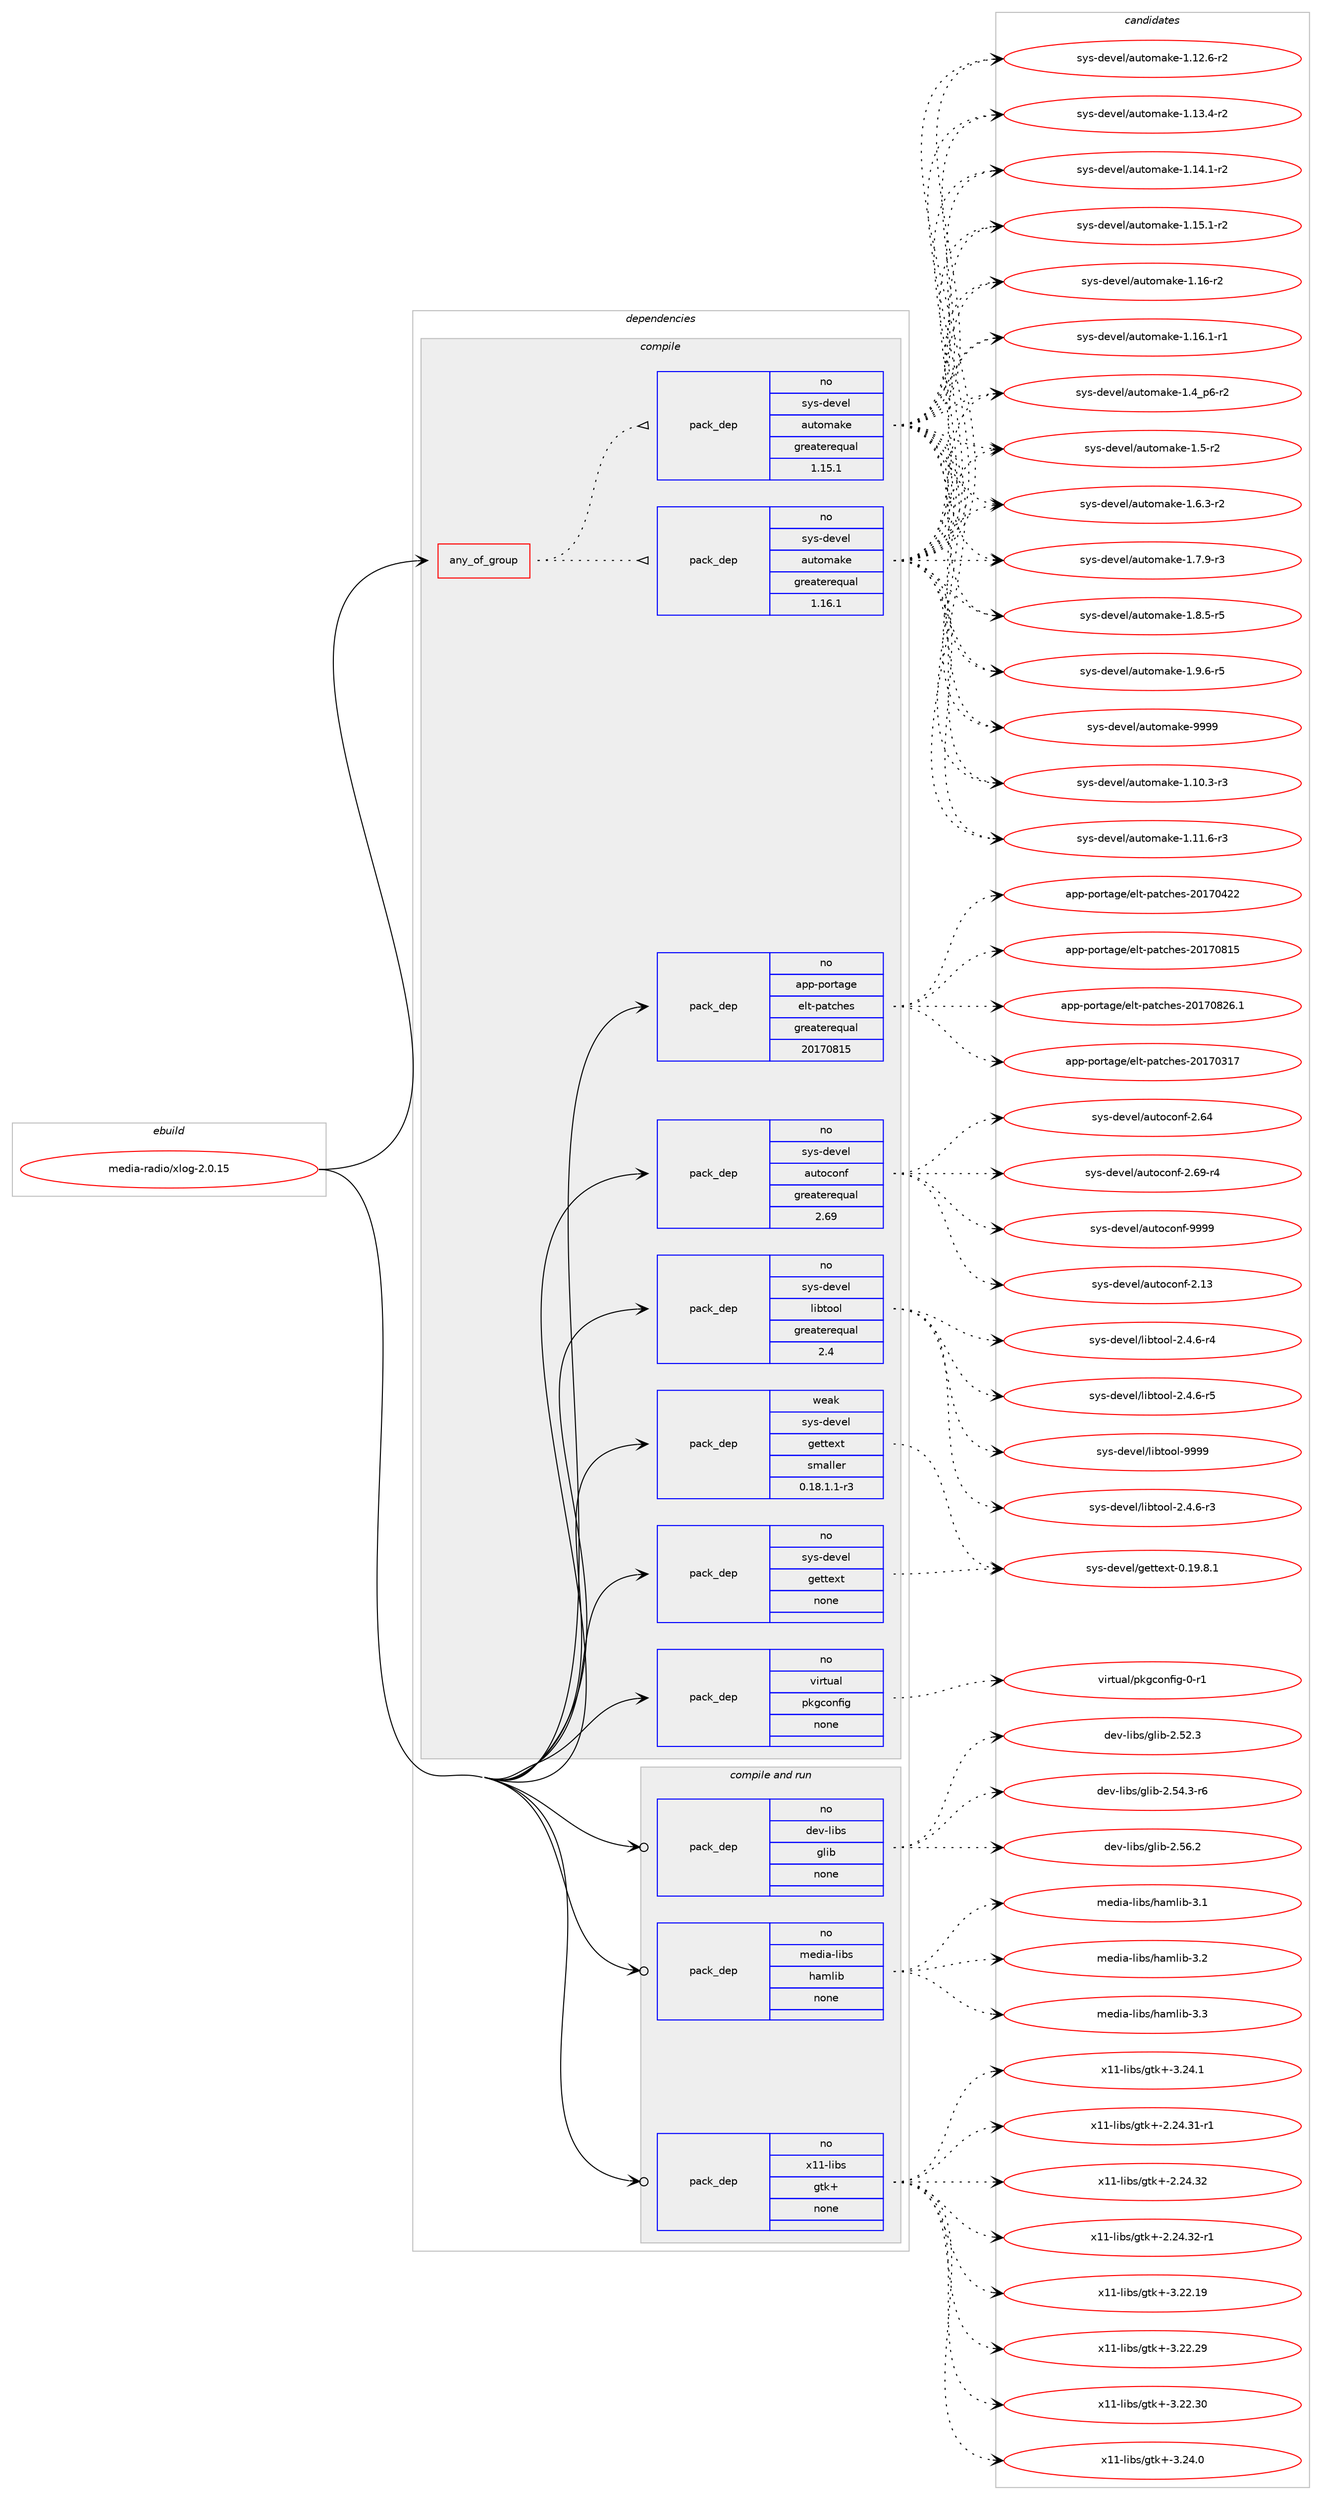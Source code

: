 digraph prolog {

# *************
# Graph options
# *************

newrank=true;
concentrate=true;
compound=true;
graph [rankdir=LR,fontname=Helvetica,fontsize=10,ranksep=1.5];#, ranksep=2.5, nodesep=0.2];
edge  [arrowhead=vee];
node  [fontname=Helvetica,fontsize=10];

# **********
# The ebuild
# **********

subgraph cluster_leftcol {
color=gray;
rank=same;
label=<<i>ebuild</i>>;
id [label="media-radio/xlog-2.0.15", color=red, width=4, href="../media-radio/xlog-2.0.15.svg"];
}

# ****************
# The dependencies
# ****************

subgraph cluster_midcol {
color=gray;
label=<<i>dependencies</i>>;
subgraph cluster_compile {
fillcolor="#eeeeee";
style=filled;
label=<<i>compile</i>>;
subgraph any118 {
dependency5008 [label=<<TABLE BORDER="0" CELLBORDER="1" CELLSPACING="0" CELLPADDING="4"><TR><TD CELLPADDING="10">any_of_group</TD></TR></TABLE>>, shape=none, color=red];subgraph pack4156 {
dependency5009 [label=<<TABLE BORDER="0" CELLBORDER="1" CELLSPACING="0" CELLPADDING="4" WIDTH="220"><TR><TD ROWSPAN="6" CELLPADDING="30">pack_dep</TD></TR><TR><TD WIDTH="110">no</TD></TR><TR><TD>sys-devel</TD></TR><TR><TD>automake</TD></TR><TR><TD>greaterequal</TD></TR><TR><TD>1.16.1</TD></TR></TABLE>>, shape=none, color=blue];
}
dependency5008:e -> dependency5009:w [weight=20,style="dotted",arrowhead="oinv"];
subgraph pack4157 {
dependency5010 [label=<<TABLE BORDER="0" CELLBORDER="1" CELLSPACING="0" CELLPADDING="4" WIDTH="220"><TR><TD ROWSPAN="6" CELLPADDING="30">pack_dep</TD></TR><TR><TD WIDTH="110">no</TD></TR><TR><TD>sys-devel</TD></TR><TR><TD>automake</TD></TR><TR><TD>greaterequal</TD></TR><TR><TD>1.15.1</TD></TR></TABLE>>, shape=none, color=blue];
}
dependency5008:e -> dependency5010:w [weight=20,style="dotted",arrowhead="oinv"];
}
id:e -> dependency5008:w [weight=20,style="solid",arrowhead="vee"];
subgraph pack4158 {
dependency5011 [label=<<TABLE BORDER="0" CELLBORDER="1" CELLSPACING="0" CELLPADDING="4" WIDTH="220"><TR><TD ROWSPAN="6" CELLPADDING="30">pack_dep</TD></TR><TR><TD WIDTH="110">no</TD></TR><TR><TD>app-portage</TD></TR><TR><TD>elt-patches</TD></TR><TR><TD>greaterequal</TD></TR><TR><TD>20170815</TD></TR></TABLE>>, shape=none, color=blue];
}
id:e -> dependency5011:w [weight=20,style="solid",arrowhead="vee"];
subgraph pack4159 {
dependency5012 [label=<<TABLE BORDER="0" CELLBORDER="1" CELLSPACING="0" CELLPADDING="4" WIDTH="220"><TR><TD ROWSPAN="6" CELLPADDING="30">pack_dep</TD></TR><TR><TD WIDTH="110">no</TD></TR><TR><TD>sys-devel</TD></TR><TR><TD>autoconf</TD></TR><TR><TD>greaterequal</TD></TR><TR><TD>2.69</TD></TR></TABLE>>, shape=none, color=blue];
}
id:e -> dependency5012:w [weight=20,style="solid",arrowhead="vee"];
subgraph pack4160 {
dependency5013 [label=<<TABLE BORDER="0" CELLBORDER="1" CELLSPACING="0" CELLPADDING="4" WIDTH="220"><TR><TD ROWSPAN="6" CELLPADDING="30">pack_dep</TD></TR><TR><TD WIDTH="110">no</TD></TR><TR><TD>sys-devel</TD></TR><TR><TD>gettext</TD></TR><TR><TD>none</TD></TR><TR><TD></TD></TR></TABLE>>, shape=none, color=blue];
}
id:e -> dependency5013:w [weight=20,style="solid",arrowhead="vee"];
subgraph pack4161 {
dependency5014 [label=<<TABLE BORDER="0" CELLBORDER="1" CELLSPACING="0" CELLPADDING="4" WIDTH="220"><TR><TD ROWSPAN="6" CELLPADDING="30">pack_dep</TD></TR><TR><TD WIDTH="110">no</TD></TR><TR><TD>sys-devel</TD></TR><TR><TD>libtool</TD></TR><TR><TD>greaterequal</TD></TR><TR><TD>2.4</TD></TR></TABLE>>, shape=none, color=blue];
}
id:e -> dependency5014:w [weight=20,style="solid",arrowhead="vee"];
subgraph pack4162 {
dependency5015 [label=<<TABLE BORDER="0" CELLBORDER="1" CELLSPACING="0" CELLPADDING="4" WIDTH="220"><TR><TD ROWSPAN="6" CELLPADDING="30">pack_dep</TD></TR><TR><TD WIDTH="110">no</TD></TR><TR><TD>virtual</TD></TR><TR><TD>pkgconfig</TD></TR><TR><TD>none</TD></TR><TR><TD></TD></TR></TABLE>>, shape=none, color=blue];
}
id:e -> dependency5015:w [weight=20,style="solid",arrowhead="vee"];
subgraph pack4163 {
dependency5016 [label=<<TABLE BORDER="0" CELLBORDER="1" CELLSPACING="0" CELLPADDING="4" WIDTH="220"><TR><TD ROWSPAN="6" CELLPADDING="30">pack_dep</TD></TR><TR><TD WIDTH="110">weak</TD></TR><TR><TD>sys-devel</TD></TR><TR><TD>gettext</TD></TR><TR><TD>smaller</TD></TR><TR><TD>0.18.1.1-r3</TD></TR></TABLE>>, shape=none, color=blue];
}
id:e -> dependency5016:w [weight=20,style="solid",arrowhead="vee"];
}
subgraph cluster_compileandrun {
fillcolor="#eeeeee";
style=filled;
label=<<i>compile and run</i>>;
subgraph pack4164 {
dependency5017 [label=<<TABLE BORDER="0" CELLBORDER="1" CELLSPACING="0" CELLPADDING="4" WIDTH="220"><TR><TD ROWSPAN="6" CELLPADDING="30">pack_dep</TD></TR><TR><TD WIDTH="110">no</TD></TR><TR><TD>dev-libs</TD></TR><TR><TD>glib</TD></TR><TR><TD>none</TD></TR><TR><TD></TD></TR></TABLE>>, shape=none, color=blue];
}
id:e -> dependency5017:w [weight=20,style="solid",arrowhead="odotvee"];
subgraph pack4165 {
dependency5018 [label=<<TABLE BORDER="0" CELLBORDER="1" CELLSPACING="0" CELLPADDING="4" WIDTH="220"><TR><TD ROWSPAN="6" CELLPADDING="30">pack_dep</TD></TR><TR><TD WIDTH="110">no</TD></TR><TR><TD>media-libs</TD></TR><TR><TD>hamlib</TD></TR><TR><TD>none</TD></TR><TR><TD></TD></TR></TABLE>>, shape=none, color=blue];
}
id:e -> dependency5018:w [weight=20,style="solid",arrowhead="odotvee"];
subgraph pack4166 {
dependency5019 [label=<<TABLE BORDER="0" CELLBORDER="1" CELLSPACING="0" CELLPADDING="4" WIDTH="220"><TR><TD ROWSPAN="6" CELLPADDING="30">pack_dep</TD></TR><TR><TD WIDTH="110">no</TD></TR><TR><TD>x11-libs</TD></TR><TR><TD>gtk+</TD></TR><TR><TD>none</TD></TR><TR><TD></TD></TR></TABLE>>, shape=none, color=blue];
}
id:e -> dependency5019:w [weight=20,style="solid",arrowhead="odotvee"];
}
subgraph cluster_run {
fillcolor="#eeeeee";
style=filled;
label=<<i>run</i>>;
}
}

# **************
# The candidates
# **************

subgraph cluster_choices {
rank=same;
color=gray;
label=<<i>candidates</i>>;

subgraph choice4156 {
color=black;
nodesep=1;
choice11512111545100101118101108479711711611110997107101454946494846514511451 [label="sys-devel/automake-1.10.3-r3", color=red, width=4,href="../sys-devel/automake-1.10.3-r3.svg"];
choice11512111545100101118101108479711711611110997107101454946494946544511451 [label="sys-devel/automake-1.11.6-r3", color=red, width=4,href="../sys-devel/automake-1.11.6-r3.svg"];
choice11512111545100101118101108479711711611110997107101454946495046544511450 [label="sys-devel/automake-1.12.6-r2", color=red, width=4,href="../sys-devel/automake-1.12.6-r2.svg"];
choice11512111545100101118101108479711711611110997107101454946495146524511450 [label="sys-devel/automake-1.13.4-r2", color=red, width=4,href="../sys-devel/automake-1.13.4-r2.svg"];
choice11512111545100101118101108479711711611110997107101454946495246494511450 [label="sys-devel/automake-1.14.1-r2", color=red, width=4,href="../sys-devel/automake-1.14.1-r2.svg"];
choice11512111545100101118101108479711711611110997107101454946495346494511450 [label="sys-devel/automake-1.15.1-r2", color=red, width=4,href="../sys-devel/automake-1.15.1-r2.svg"];
choice1151211154510010111810110847971171161111099710710145494649544511450 [label="sys-devel/automake-1.16-r2", color=red, width=4,href="../sys-devel/automake-1.16-r2.svg"];
choice11512111545100101118101108479711711611110997107101454946495446494511449 [label="sys-devel/automake-1.16.1-r1", color=red, width=4,href="../sys-devel/automake-1.16.1-r1.svg"];
choice115121115451001011181011084797117116111109971071014549465295112544511450 [label="sys-devel/automake-1.4_p6-r2", color=red, width=4,href="../sys-devel/automake-1.4_p6-r2.svg"];
choice11512111545100101118101108479711711611110997107101454946534511450 [label="sys-devel/automake-1.5-r2", color=red, width=4,href="../sys-devel/automake-1.5-r2.svg"];
choice115121115451001011181011084797117116111109971071014549465446514511450 [label="sys-devel/automake-1.6.3-r2", color=red, width=4,href="../sys-devel/automake-1.6.3-r2.svg"];
choice115121115451001011181011084797117116111109971071014549465546574511451 [label="sys-devel/automake-1.7.9-r3", color=red, width=4,href="../sys-devel/automake-1.7.9-r3.svg"];
choice115121115451001011181011084797117116111109971071014549465646534511453 [label="sys-devel/automake-1.8.5-r5", color=red, width=4,href="../sys-devel/automake-1.8.5-r5.svg"];
choice115121115451001011181011084797117116111109971071014549465746544511453 [label="sys-devel/automake-1.9.6-r5", color=red, width=4,href="../sys-devel/automake-1.9.6-r5.svg"];
choice115121115451001011181011084797117116111109971071014557575757 [label="sys-devel/automake-9999", color=red, width=4,href="../sys-devel/automake-9999.svg"];
dependency5009:e -> choice11512111545100101118101108479711711611110997107101454946494846514511451:w [style=dotted,weight="100"];
dependency5009:e -> choice11512111545100101118101108479711711611110997107101454946494946544511451:w [style=dotted,weight="100"];
dependency5009:e -> choice11512111545100101118101108479711711611110997107101454946495046544511450:w [style=dotted,weight="100"];
dependency5009:e -> choice11512111545100101118101108479711711611110997107101454946495146524511450:w [style=dotted,weight="100"];
dependency5009:e -> choice11512111545100101118101108479711711611110997107101454946495246494511450:w [style=dotted,weight="100"];
dependency5009:e -> choice11512111545100101118101108479711711611110997107101454946495346494511450:w [style=dotted,weight="100"];
dependency5009:e -> choice1151211154510010111810110847971171161111099710710145494649544511450:w [style=dotted,weight="100"];
dependency5009:e -> choice11512111545100101118101108479711711611110997107101454946495446494511449:w [style=dotted,weight="100"];
dependency5009:e -> choice115121115451001011181011084797117116111109971071014549465295112544511450:w [style=dotted,weight="100"];
dependency5009:e -> choice11512111545100101118101108479711711611110997107101454946534511450:w [style=dotted,weight="100"];
dependency5009:e -> choice115121115451001011181011084797117116111109971071014549465446514511450:w [style=dotted,weight="100"];
dependency5009:e -> choice115121115451001011181011084797117116111109971071014549465546574511451:w [style=dotted,weight="100"];
dependency5009:e -> choice115121115451001011181011084797117116111109971071014549465646534511453:w [style=dotted,weight="100"];
dependency5009:e -> choice115121115451001011181011084797117116111109971071014549465746544511453:w [style=dotted,weight="100"];
dependency5009:e -> choice115121115451001011181011084797117116111109971071014557575757:w [style=dotted,weight="100"];
}
subgraph choice4157 {
color=black;
nodesep=1;
choice11512111545100101118101108479711711611110997107101454946494846514511451 [label="sys-devel/automake-1.10.3-r3", color=red, width=4,href="../sys-devel/automake-1.10.3-r3.svg"];
choice11512111545100101118101108479711711611110997107101454946494946544511451 [label="sys-devel/automake-1.11.6-r3", color=red, width=4,href="../sys-devel/automake-1.11.6-r3.svg"];
choice11512111545100101118101108479711711611110997107101454946495046544511450 [label="sys-devel/automake-1.12.6-r2", color=red, width=4,href="../sys-devel/automake-1.12.6-r2.svg"];
choice11512111545100101118101108479711711611110997107101454946495146524511450 [label="sys-devel/automake-1.13.4-r2", color=red, width=4,href="../sys-devel/automake-1.13.4-r2.svg"];
choice11512111545100101118101108479711711611110997107101454946495246494511450 [label="sys-devel/automake-1.14.1-r2", color=red, width=4,href="../sys-devel/automake-1.14.1-r2.svg"];
choice11512111545100101118101108479711711611110997107101454946495346494511450 [label="sys-devel/automake-1.15.1-r2", color=red, width=4,href="../sys-devel/automake-1.15.1-r2.svg"];
choice1151211154510010111810110847971171161111099710710145494649544511450 [label="sys-devel/automake-1.16-r2", color=red, width=4,href="../sys-devel/automake-1.16-r2.svg"];
choice11512111545100101118101108479711711611110997107101454946495446494511449 [label="sys-devel/automake-1.16.1-r1", color=red, width=4,href="../sys-devel/automake-1.16.1-r1.svg"];
choice115121115451001011181011084797117116111109971071014549465295112544511450 [label="sys-devel/automake-1.4_p6-r2", color=red, width=4,href="../sys-devel/automake-1.4_p6-r2.svg"];
choice11512111545100101118101108479711711611110997107101454946534511450 [label="sys-devel/automake-1.5-r2", color=red, width=4,href="../sys-devel/automake-1.5-r2.svg"];
choice115121115451001011181011084797117116111109971071014549465446514511450 [label="sys-devel/automake-1.6.3-r2", color=red, width=4,href="../sys-devel/automake-1.6.3-r2.svg"];
choice115121115451001011181011084797117116111109971071014549465546574511451 [label="sys-devel/automake-1.7.9-r3", color=red, width=4,href="../sys-devel/automake-1.7.9-r3.svg"];
choice115121115451001011181011084797117116111109971071014549465646534511453 [label="sys-devel/automake-1.8.5-r5", color=red, width=4,href="../sys-devel/automake-1.8.5-r5.svg"];
choice115121115451001011181011084797117116111109971071014549465746544511453 [label="sys-devel/automake-1.9.6-r5", color=red, width=4,href="../sys-devel/automake-1.9.6-r5.svg"];
choice115121115451001011181011084797117116111109971071014557575757 [label="sys-devel/automake-9999", color=red, width=4,href="../sys-devel/automake-9999.svg"];
dependency5010:e -> choice11512111545100101118101108479711711611110997107101454946494846514511451:w [style=dotted,weight="100"];
dependency5010:e -> choice11512111545100101118101108479711711611110997107101454946494946544511451:w [style=dotted,weight="100"];
dependency5010:e -> choice11512111545100101118101108479711711611110997107101454946495046544511450:w [style=dotted,weight="100"];
dependency5010:e -> choice11512111545100101118101108479711711611110997107101454946495146524511450:w [style=dotted,weight="100"];
dependency5010:e -> choice11512111545100101118101108479711711611110997107101454946495246494511450:w [style=dotted,weight="100"];
dependency5010:e -> choice11512111545100101118101108479711711611110997107101454946495346494511450:w [style=dotted,weight="100"];
dependency5010:e -> choice1151211154510010111810110847971171161111099710710145494649544511450:w [style=dotted,weight="100"];
dependency5010:e -> choice11512111545100101118101108479711711611110997107101454946495446494511449:w [style=dotted,weight="100"];
dependency5010:e -> choice115121115451001011181011084797117116111109971071014549465295112544511450:w [style=dotted,weight="100"];
dependency5010:e -> choice11512111545100101118101108479711711611110997107101454946534511450:w [style=dotted,weight="100"];
dependency5010:e -> choice115121115451001011181011084797117116111109971071014549465446514511450:w [style=dotted,weight="100"];
dependency5010:e -> choice115121115451001011181011084797117116111109971071014549465546574511451:w [style=dotted,weight="100"];
dependency5010:e -> choice115121115451001011181011084797117116111109971071014549465646534511453:w [style=dotted,weight="100"];
dependency5010:e -> choice115121115451001011181011084797117116111109971071014549465746544511453:w [style=dotted,weight="100"];
dependency5010:e -> choice115121115451001011181011084797117116111109971071014557575757:w [style=dotted,weight="100"];
}
subgraph choice4158 {
color=black;
nodesep=1;
choice97112112451121111141169710310147101108116451129711699104101115455048495548514955 [label="app-portage/elt-patches-20170317", color=red, width=4,href="../app-portage/elt-patches-20170317.svg"];
choice97112112451121111141169710310147101108116451129711699104101115455048495548525050 [label="app-portage/elt-patches-20170422", color=red, width=4,href="../app-portage/elt-patches-20170422.svg"];
choice97112112451121111141169710310147101108116451129711699104101115455048495548564953 [label="app-portage/elt-patches-20170815", color=red, width=4,href="../app-portage/elt-patches-20170815.svg"];
choice971121124511211111411697103101471011081164511297116991041011154550484955485650544649 [label="app-portage/elt-patches-20170826.1", color=red, width=4,href="../app-portage/elt-patches-20170826.1.svg"];
dependency5011:e -> choice97112112451121111141169710310147101108116451129711699104101115455048495548514955:w [style=dotted,weight="100"];
dependency5011:e -> choice97112112451121111141169710310147101108116451129711699104101115455048495548525050:w [style=dotted,weight="100"];
dependency5011:e -> choice97112112451121111141169710310147101108116451129711699104101115455048495548564953:w [style=dotted,weight="100"];
dependency5011:e -> choice971121124511211111411697103101471011081164511297116991041011154550484955485650544649:w [style=dotted,weight="100"];
}
subgraph choice4159 {
color=black;
nodesep=1;
choice115121115451001011181011084797117116111991111101024550464951 [label="sys-devel/autoconf-2.13", color=red, width=4,href="../sys-devel/autoconf-2.13.svg"];
choice115121115451001011181011084797117116111991111101024550465452 [label="sys-devel/autoconf-2.64", color=red, width=4,href="../sys-devel/autoconf-2.64.svg"];
choice1151211154510010111810110847971171161119911111010245504654574511452 [label="sys-devel/autoconf-2.69-r4", color=red, width=4,href="../sys-devel/autoconf-2.69-r4.svg"];
choice115121115451001011181011084797117116111991111101024557575757 [label="sys-devel/autoconf-9999", color=red, width=4,href="../sys-devel/autoconf-9999.svg"];
dependency5012:e -> choice115121115451001011181011084797117116111991111101024550464951:w [style=dotted,weight="100"];
dependency5012:e -> choice115121115451001011181011084797117116111991111101024550465452:w [style=dotted,weight="100"];
dependency5012:e -> choice1151211154510010111810110847971171161119911111010245504654574511452:w [style=dotted,weight="100"];
dependency5012:e -> choice115121115451001011181011084797117116111991111101024557575757:w [style=dotted,weight="100"];
}
subgraph choice4160 {
color=black;
nodesep=1;
choice1151211154510010111810110847103101116116101120116454846495746564649 [label="sys-devel/gettext-0.19.8.1", color=red, width=4,href="../sys-devel/gettext-0.19.8.1.svg"];
dependency5013:e -> choice1151211154510010111810110847103101116116101120116454846495746564649:w [style=dotted,weight="100"];
}
subgraph choice4161 {
color=black;
nodesep=1;
choice1151211154510010111810110847108105981161111111084550465246544511451 [label="sys-devel/libtool-2.4.6-r3", color=red, width=4,href="../sys-devel/libtool-2.4.6-r3.svg"];
choice1151211154510010111810110847108105981161111111084550465246544511452 [label="sys-devel/libtool-2.4.6-r4", color=red, width=4,href="../sys-devel/libtool-2.4.6-r4.svg"];
choice1151211154510010111810110847108105981161111111084550465246544511453 [label="sys-devel/libtool-2.4.6-r5", color=red, width=4,href="../sys-devel/libtool-2.4.6-r5.svg"];
choice1151211154510010111810110847108105981161111111084557575757 [label="sys-devel/libtool-9999", color=red, width=4,href="../sys-devel/libtool-9999.svg"];
dependency5014:e -> choice1151211154510010111810110847108105981161111111084550465246544511451:w [style=dotted,weight="100"];
dependency5014:e -> choice1151211154510010111810110847108105981161111111084550465246544511452:w [style=dotted,weight="100"];
dependency5014:e -> choice1151211154510010111810110847108105981161111111084550465246544511453:w [style=dotted,weight="100"];
dependency5014:e -> choice1151211154510010111810110847108105981161111111084557575757:w [style=dotted,weight="100"];
}
subgraph choice4162 {
color=black;
nodesep=1;
choice11810511411611797108471121071039911111010210510345484511449 [label="virtual/pkgconfig-0-r1", color=red, width=4,href="../virtual/pkgconfig-0-r1.svg"];
dependency5015:e -> choice11810511411611797108471121071039911111010210510345484511449:w [style=dotted,weight="100"];
}
subgraph choice4163 {
color=black;
nodesep=1;
choice1151211154510010111810110847103101116116101120116454846495746564649 [label="sys-devel/gettext-0.19.8.1", color=red, width=4,href="../sys-devel/gettext-0.19.8.1.svg"];
dependency5016:e -> choice1151211154510010111810110847103101116116101120116454846495746564649:w [style=dotted,weight="100"];
}
subgraph choice4164 {
color=black;
nodesep=1;
choice1001011184510810598115471031081059845504653504651 [label="dev-libs/glib-2.52.3", color=red, width=4,href="../dev-libs/glib-2.52.3.svg"];
choice10010111845108105981154710310810598455046535246514511454 [label="dev-libs/glib-2.54.3-r6", color=red, width=4,href="../dev-libs/glib-2.54.3-r6.svg"];
choice1001011184510810598115471031081059845504653544650 [label="dev-libs/glib-2.56.2", color=red, width=4,href="../dev-libs/glib-2.56.2.svg"];
dependency5017:e -> choice1001011184510810598115471031081059845504653504651:w [style=dotted,weight="100"];
dependency5017:e -> choice10010111845108105981154710310810598455046535246514511454:w [style=dotted,weight="100"];
dependency5017:e -> choice1001011184510810598115471031081059845504653544650:w [style=dotted,weight="100"];
}
subgraph choice4165 {
color=black;
nodesep=1;
choice10910110010597451081059811547104971091081059845514649 [label="media-libs/hamlib-3.1", color=red, width=4,href="../media-libs/hamlib-3.1.svg"];
choice10910110010597451081059811547104971091081059845514650 [label="media-libs/hamlib-3.2", color=red, width=4,href="../media-libs/hamlib-3.2.svg"];
choice10910110010597451081059811547104971091081059845514651 [label="media-libs/hamlib-3.3", color=red, width=4,href="../media-libs/hamlib-3.3.svg"];
dependency5018:e -> choice10910110010597451081059811547104971091081059845514649:w [style=dotted,weight="100"];
dependency5018:e -> choice10910110010597451081059811547104971091081059845514650:w [style=dotted,weight="100"];
dependency5018:e -> choice10910110010597451081059811547104971091081059845514651:w [style=dotted,weight="100"];
}
subgraph choice4166 {
color=black;
nodesep=1;
choice12049494510810598115471031161074345504650524651494511449 [label="x11-libs/gtk+-2.24.31-r1", color=red, width=4,href="../x11-libs/gtk+-2.24.31-r1.svg"];
choice1204949451081059811547103116107434550465052465150 [label="x11-libs/gtk+-2.24.32", color=red, width=4,href="../x11-libs/gtk+-2.24.32.svg"];
choice12049494510810598115471031161074345504650524651504511449 [label="x11-libs/gtk+-2.24.32-r1", color=red, width=4,href="../x11-libs/gtk+-2.24.32-r1.svg"];
choice1204949451081059811547103116107434551465050464957 [label="x11-libs/gtk+-3.22.19", color=red, width=4,href="../x11-libs/gtk+-3.22.19.svg"];
choice1204949451081059811547103116107434551465050465057 [label="x11-libs/gtk+-3.22.29", color=red, width=4,href="../x11-libs/gtk+-3.22.29.svg"];
choice1204949451081059811547103116107434551465050465148 [label="x11-libs/gtk+-3.22.30", color=red, width=4,href="../x11-libs/gtk+-3.22.30.svg"];
choice12049494510810598115471031161074345514650524648 [label="x11-libs/gtk+-3.24.0", color=red, width=4,href="../x11-libs/gtk+-3.24.0.svg"];
choice12049494510810598115471031161074345514650524649 [label="x11-libs/gtk+-3.24.1", color=red, width=4,href="../x11-libs/gtk+-3.24.1.svg"];
dependency5019:e -> choice12049494510810598115471031161074345504650524651494511449:w [style=dotted,weight="100"];
dependency5019:e -> choice1204949451081059811547103116107434550465052465150:w [style=dotted,weight="100"];
dependency5019:e -> choice12049494510810598115471031161074345504650524651504511449:w [style=dotted,weight="100"];
dependency5019:e -> choice1204949451081059811547103116107434551465050464957:w [style=dotted,weight="100"];
dependency5019:e -> choice1204949451081059811547103116107434551465050465057:w [style=dotted,weight="100"];
dependency5019:e -> choice1204949451081059811547103116107434551465050465148:w [style=dotted,weight="100"];
dependency5019:e -> choice12049494510810598115471031161074345514650524648:w [style=dotted,weight="100"];
dependency5019:e -> choice12049494510810598115471031161074345514650524649:w [style=dotted,weight="100"];
}
}

}
